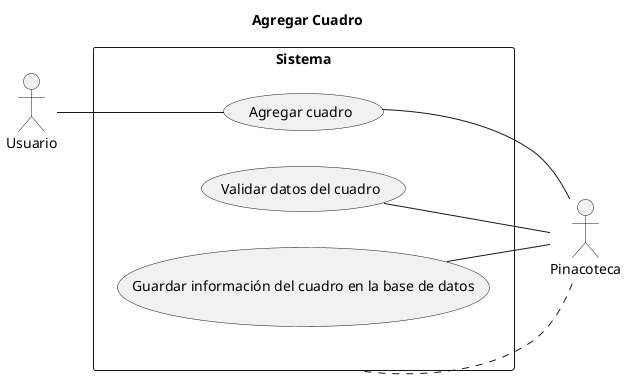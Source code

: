@startuml Agregar Cuadro

title Agregar Cuadro
left to right direction

actor Usuario as u
actor Pinacoteca as p

rectangle Sistema {
  usecase "Agregar cuadro" as UC1
  usecase "Validar datos del cuadro" as UC2
  usecase "Guardar información del cuadro en la base de datos" as UC3
}

Sistema .. p

u -- UC1
p -left- UC1
p -left- UC2
p -left- UC3

@enduml
